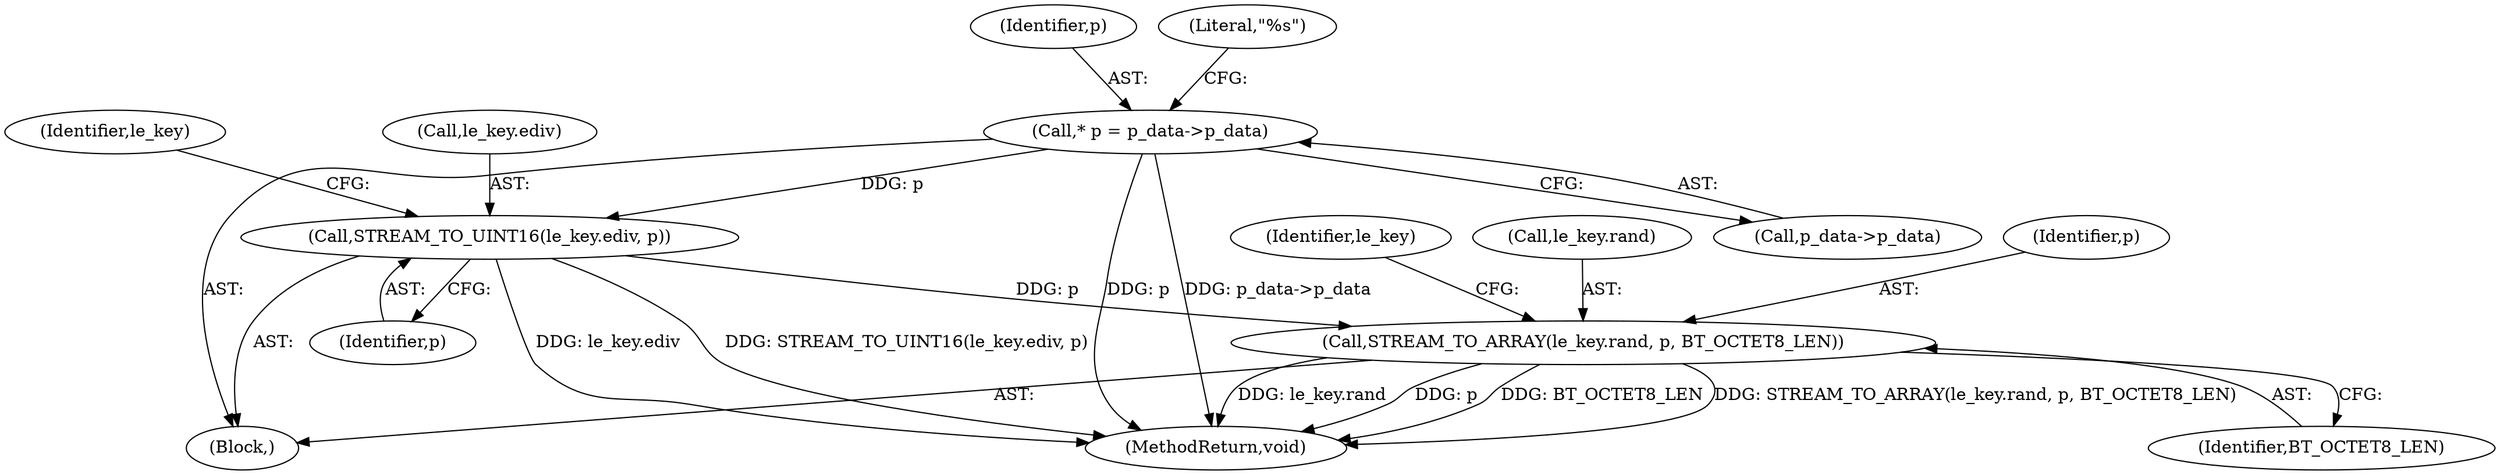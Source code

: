 digraph "0_Android_198888b8e0163bab7a417161c63e483804ae8e31@pointer" {
"1000107" [label="(Call,* p = p_data->p_data)"];
"1000137" [label="(Call,STREAM_TO_UINT16(le_key.ediv, p))"];
"1000142" [label="(Call,STREAM_TO_ARRAY(le_key.rand, p, BT_OCTET8_LEN))"];
"1000109" [label="(Call,p_data->p_data)"];
"1000150" [label="(Identifier,le_key)"];
"1000137" [label="(Call,STREAM_TO_UINT16(le_key.ediv, p))"];
"1000108" [label="(Identifier,p)"];
"1000143" [label="(Call,le_key.rand)"];
"1000144" [label="(Identifier,le_key)"];
"1000141" [label="(Identifier,p)"];
"1000142" [label="(Call,STREAM_TO_ARRAY(le_key.rand, p, BT_OCTET8_LEN))"];
"1000105" [label="(Block,)"];
"1000146" [label="(Identifier,p)"];
"1000147" [label="(Identifier,BT_OCTET8_LEN)"];
"1000195" [label="(MethodReturn,void)"];
"1000138" [label="(Call,le_key.ediv)"];
"1000107" [label="(Call,* p = p_data->p_data)"];
"1000114" [label="(Literal,\"%s\")"];
"1000107" -> "1000105"  [label="AST: "];
"1000107" -> "1000109"  [label="CFG: "];
"1000108" -> "1000107"  [label="AST: "];
"1000109" -> "1000107"  [label="AST: "];
"1000114" -> "1000107"  [label="CFG: "];
"1000107" -> "1000195"  [label="DDG: p"];
"1000107" -> "1000195"  [label="DDG: p_data->p_data"];
"1000107" -> "1000137"  [label="DDG: p"];
"1000137" -> "1000105"  [label="AST: "];
"1000137" -> "1000141"  [label="CFG: "];
"1000138" -> "1000137"  [label="AST: "];
"1000141" -> "1000137"  [label="AST: "];
"1000144" -> "1000137"  [label="CFG: "];
"1000137" -> "1000195"  [label="DDG: le_key.ediv"];
"1000137" -> "1000195"  [label="DDG: STREAM_TO_UINT16(le_key.ediv, p)"];
"1000137" -> "1000142"  [label="DDG: p"];
"1000142" -> "1000105"  [label="AST: "];
"1000142" -> "1000147"  [label="CFG: "];
"1000143" -> "1000142"  [label="AST: "];
"1000146" -> "1000142"  [label="AST: "];
"1000147" -> "1000142"  [label="AST: "];
"1000150" -> "1000142"  [label="CFG: "];
"1000142" -> "1000195"  [label="DDG: STREAM_TO_ARRAY(le_key.rand, p, BT_OCTET8_LEN)"];
"1000142" -> "1000195"  [label="DDG: le_key.rand"];
"1000142" -> "1000195"  [label="DDG: p"];
"1000142" -> "1000195"  [label="DDG: BT_OCTET8_LEN"];
}
